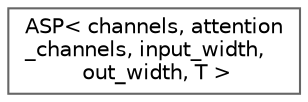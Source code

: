 digraph "Graphical Class Hierarchy"
{
 // LATEX_PDF_SIZE
  bgcolor="transparent";
  edge [fontname=Helvetica,fontsize=10,labelfontname=Helvetica,labelfontsize=10];
  node [fontname=Helvetica,fontsize=10,shape=box,height=0.2,width=0.4];
  rankdir="LR";
  Node0 [id="Node000000",label="ASP\< channels, attention\l_channels, input_width,\l out_width, T \>",height=0.2,width=0.4,color="grey40", fillcolor="white", style="filled",URL="$class_a_s_p.html",tooltip="Attentive Statistical Pooling."];
}
